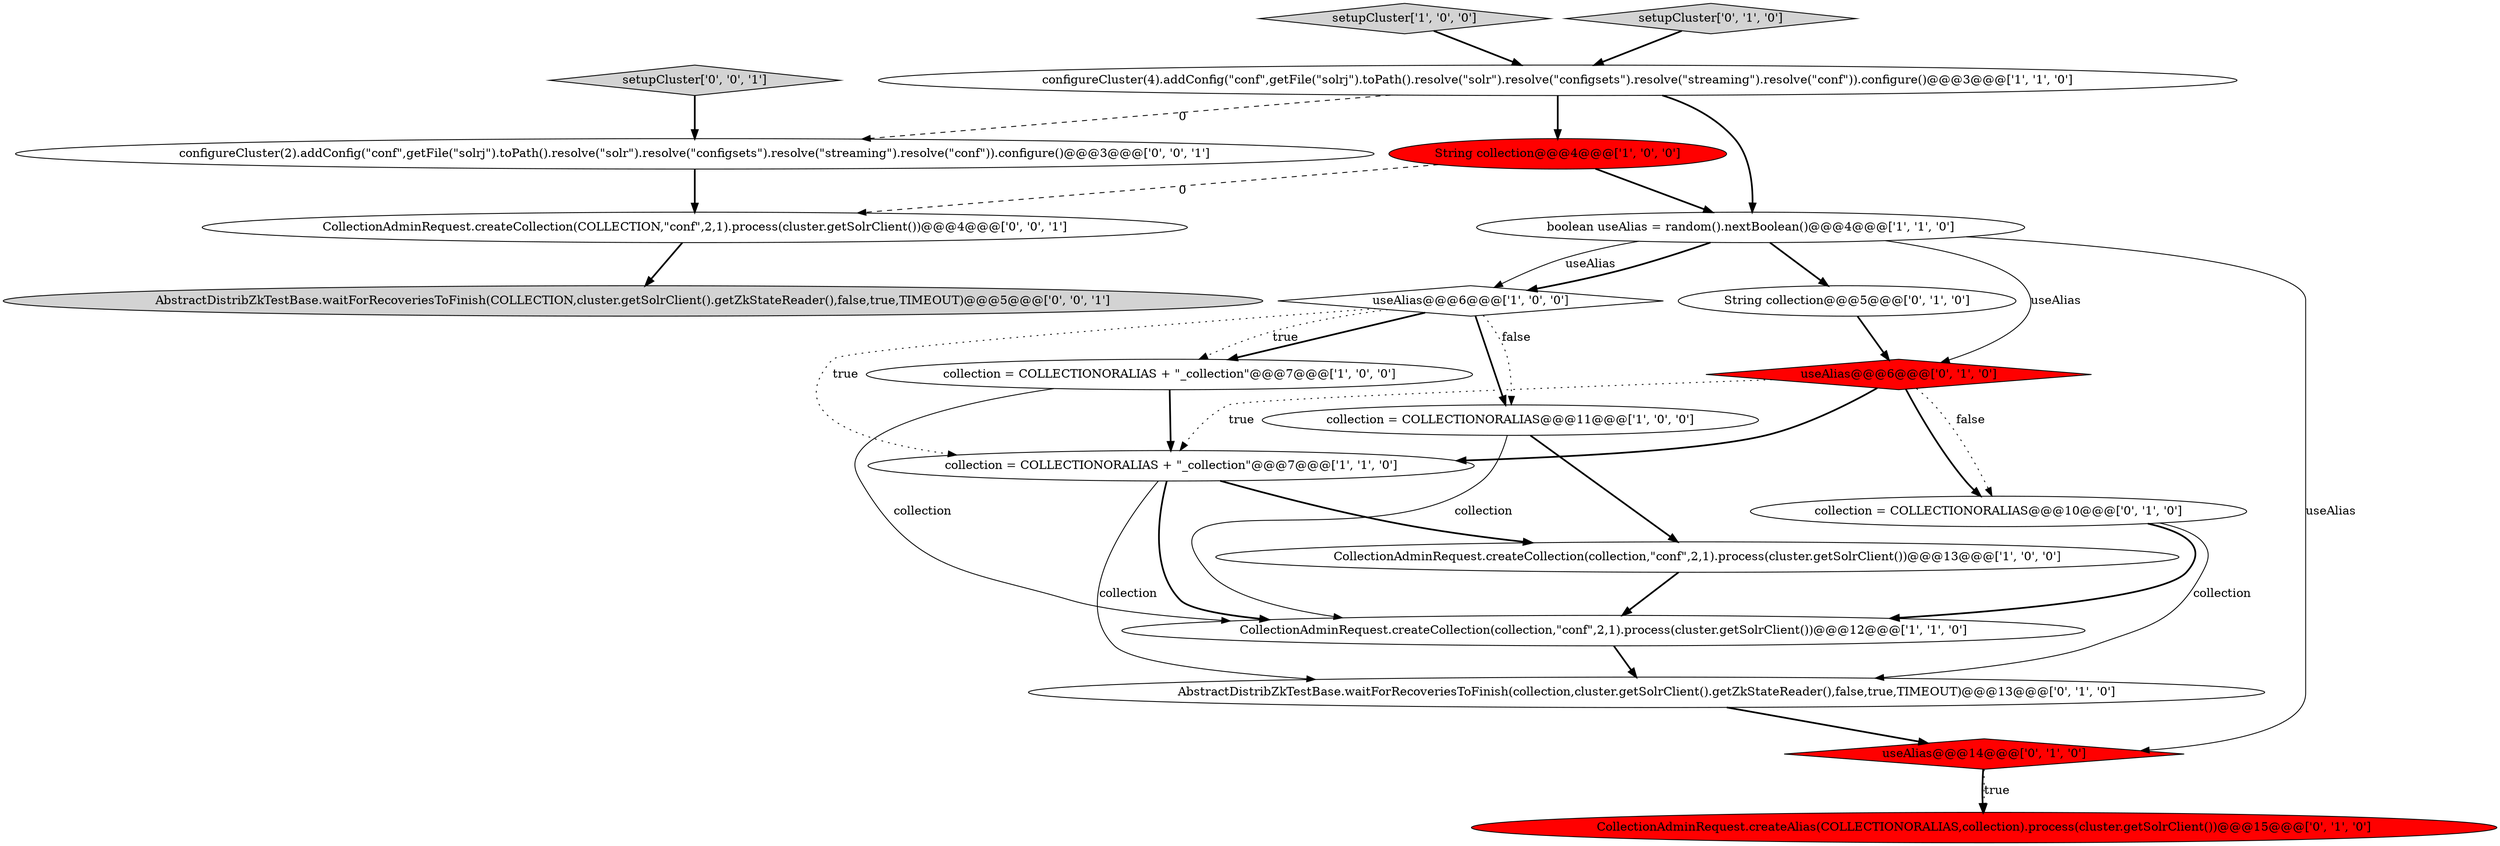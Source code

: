 digraph {
17 [style = filled, label = "CollectionAdminRequest.createCollection(COLLECTION,\"conf\",2,1).process(cluster.getSolrClient())@@@4@@@['0', '0', '1']", fillcolor = white, shape = ellipse image = "AAA0AAABBB3BBB"];
9 [style = filled, label = "setupCluster['1', '0', '0']", fillcolor = lightgray, shape = diamond image = "AAA0AAABBB1BBB"];
1 [style = filled, label = "useAlias@@@6@@@['1', '0', '0']", fillcolor = white, shape = diamond image = "AAA0AAABBB1BBB"];
13 [style = filled, label = "AbstractDistribZkTestBase.waitForRecoveriesToFinish(collection,cluster.getSolrClient().getZkStateReader(),false,true,TIMEOUT)@@@13@@@['0', '1', '0']", fillcolor = white, shape = ellipse image = "AAA0AAABBB2BBB"];
5 [style = filled, label = "collection = COLLECTIONORALIAS + \"_collection\"@@@7@@@['1', '1', '0']", fillcolor = white, shape = ellipse image = "AAA0AAABBB1BBB"];
0 [style = filled, label = "String collection@@@4@@@['1', '0', '0']", fillcolor = red, shape = ellipse image = "AAA1AAABBB1BBB"];
12 [style = filled, label = "String collection@@@5@@@['0', '1', '0']", fillcolor = white, shape = ellipse image = "AAA0AAABBB2BBB"];
15 [style = filled, label = "useAlias@@@14@@@['0', '1', '0']", fillcolor = red, shape = diamond image = "AAA1AAABBB2BBB"];
14 [style = filled, label = "useAlias@@@6@@@['0', '1', '0']", fillcolor = red, shape = diamond image = "AAA1AAABBB2BBB"];
3 [style = filled, label = "collection = COLLECTIONORALIAS + \"_collection\"@@@7@@@['1', '0', '0']", fillcolor = white, shape = ellipse image = "AAA0AAABBB1BBB"];
10 [style = filled, label = "setupCluster['0', '1', '0']", fillcolor = lightgray, shape = diamond image = "AAA0AAABBB2BBB"];
8 [style = filled, label = "boolean useAlias = random().nextBoolean()@@@4@@@['1', '1', '0']", fillcolor = white, shape = ellipse image = "AAA0AAABBB1BBB"];
19 [style = filled, label = "setupCluster['0', '0', '1']", fillcolor = lightgray, shape = diamond image = "AAA0AAABBB3BBB"];
2 [style = filled, label = "CollectionAdminRequest.createCollection(collection,\"conf\",2,1).process(cluster.getSolrClient())@@@12@@@['1', '1', '0']", fillcolor = white, shape = ellipse image = "AAA0AAABBB1BBB"];
20 [style = filled, label = "AbstractDistribZkTestBase.waitForRecoveriesToFinish(COLLECTION,cluster.getSolrClient().getZkStateReader(),false,true,TIMEOUT)@@@5@@@['0', '0', '1']", fillcolor = lightgray, shape = ellipse image = "AAA0AAABBB3BBB"];
18 [style = filled, label = "configureCluster(2).addConfig(\"conf\",getFile(\"solrj\").toPath().resolve(\"solr\").resolve(\"configsets\").resolve(\"streaming\").resolve(\"conf\")).configure()@@@3@@@['0', '0', '1']", fillcolor = white, shape = ellipse image = "AAA0AAABBB3BBB"];
4 [style = filled, label = "collection = COLLECTIONORALIAS@@@11@@@['1', '0', '0']", fillcolor = white, shape = ellipse image = "AAA0AAABBB1BBB"];
11 [style = filled, label = "CollectionAdminRequest.createAlias(COLLECTIONORALIAS,collection).process(cluster.getSolrClient())@@@15@@@['0', '1', '0']", fillcolor = red, shape = ellipse image = "AAA1AAABBB2BBB"];
16 [style = filled, label = "collection = COLLECTIONORALIAS@@@10@@@['0', '1', '0']", fillcolor = white, shape = ellipse image = "AAA0AAABBB2BBB"];
6 [style = filled, label = "CollectionAdminRequest.createCollection(collection,\"conf\",2,1).process(cluster.getSolrClient())@@@13@@@['1', '0', '0']", fillcolor = white, shape = ellipse image = "AAA0AAABBB1BBB"];
7 [style = filled, label = "configureCluster(4).addConfig(\"conf\",getFile(\"solrj\").toPath().resolve(\"solr\").resolve(\"configsets\").resolve(\"streaming\").resolve(\"conf\")).configure()@@@3@@@['1', '1', '0']", fillcolor = white, shape = ellipse image = "AAA0AAABBB1BBB"];
14->16 [style = bold, label=""];
5->13 [style = solid, label="collection"];
1->4 [style = bold, label=""];
19->18 [style = bold, label=""];
8->14 [style = solid, label="useAlias"];
16->13 [style = solid, label="collection"];
7->18 [style = dashed, label="0"];
4->6 [style = bold, label=""];
14->16 [style = dotted, label="false"];
4->2 [style = solid, label="collection"];
1->3 [style = bold, label=""];
18->17 [style = bold, label=""];
7->0 [style = bold, label=""];
16->2 [style = bold, label=""];
9->7 [style = bold, label=""];
7->8 [style = bold, label=""];
0->17 [style = dashed, label="0"];
10->7 [style = bold, label=""];
2->13 [style = bold, label=""];
6->2 [style = bold, label=""];
8->15 [style = solid, label="useAlias"];
1->3 [style = dotted, label="true"];
8->1 [style = bold, label=""];
5->2 [style = bold, label=""];
3->5 [style = bold, label=""];
14->5 [style = dotted, label="true"];
5->6 [style = bold, label=""];
15->11 [style = bold, label=""];
1->4 [style = dotted, label="false"];
12->14 [style = bold, label=""];
0->8 [style = bold, label=""];
15->11 [style = dotted, label="true"];
17->20 [style = bold, label=""];
3->2 [style = solid, label="collection"];
8->1 [style = solid, label="useAlias"];
13->15 [style = bold, label=""];
1->5 [style = dotted, label="true"];
8->12 [style = bold, label=""];
14->5 [style = bold, label=""];
}
